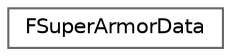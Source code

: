 digraph "Graphical Class Hierarchy"
{
 // LATEX_PDF_SIZE
  bgcolor="transparent";
  edge [fontname=Helvetica,fontsize=10,labelfontname=Helvetica,labelfontsize=10];
  node [fontname=Helvetica,fontsize=10,shape=box,height=0.2,width=0.4];
  rankdir="LR";
  Node0 [id="Node000000",label="FSuperArmorData",height=0.2,width=0.4,color="grey40", fillcolor="white", style="filled",URL="$struct_f_super_armor_data.html",tooltip=" "];
}
